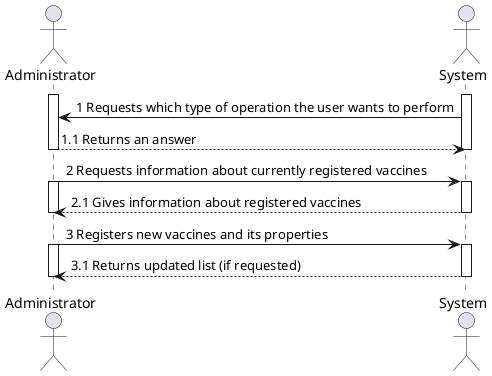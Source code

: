 @startuml
'https://plantuml.com/use-case-diagram


actor "Administrator" as ADM
actor "System" as C

activate ADM
activate C
C -> ADM: 1 Requests which type of operation the user wants to perform
ADM --> C : 1.1 Returns an answer
deactivate ADM
deactivate C

ADM -> C :  2 Requests information about currently registered vaccines
activate ADM
activate C
C --> ADM :  2.1 Gives information about registered vaccines
deactivate ADM
deactivate C



ADM -> C :  3 Registers new vaccines and its properties
activate ADM
activate C

C --> ADM :  3.1 Returns updated list (if requested)

deactivate C
deactivate ADM

@enduml

